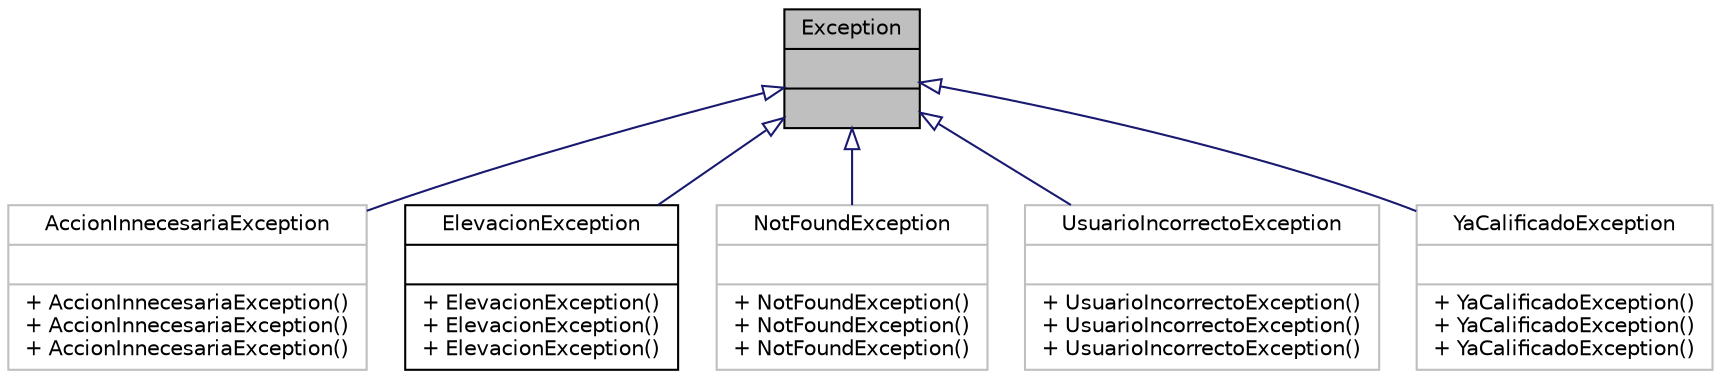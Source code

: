 digraph "Exception"
{
 // INTERACTIVE_SVG=YES
 // LATEX_PDF_SIZE
  edge [fontname="Helvetica",fontsize="10",labelfontname="Helvetica",labelfontsize="10"];
  node [fontname="Helvetica",fontsize="10",shape=record];
  Node1 [label="{Exception\n||}",height=0.2,width=0.4,color="black", fillcolor="grey75", style="filled", fontcolor="black",tooltip=" "];
  Node1 -> Node2 [dir="back",color="midnightblue",fontsize="10",style="solid",arrowtail="onormal",fontname="Helvetica"];
  Node2 [label="{AccionInnecesariaException\n||+ AccionInnecesariaException()\l+ AccionInnecesariaException()\l+ AccionInnecesariaException()\l}",height=0.2,width=0.4,color="grey75", fillcolor="white", style="filled",URL="$classAccionInnecesariaException.html",tooltip=" "];
  Node1 -> Node3 [dir="back",color="midnightblue",fontsize="10",style="solid",arrowtail="onormal",fontname="Helvetica"];
  Node3 [label="{ElevacionException\n||+ ElevacionException()\l+ ElevacionException()\l+ ElevacionException()\l}",height=0.2,width=0.4,color="black", fillcolor="white", style="filled",URL="$classElevacionException.html",tooltip="Representa una excepción por falta de"];
  Node1 -> Node4 [dir="back",color="midnightblue",fontsize="10",style="solid",arrowtail="onormal",fontname="Helvetica"];
  Node4 [label="{NotFoundException\n||+ NotFoundException()\l+ NotFoundException()\l+ NotFoundException()\l}",height=0.2,width=0.4,color="grey75", fillcolor="white", style="filled",URL="$classNotFoundException.html",tooltip=" "];
  Node1 -> Node5 [dir="back",color="midnightblue",fontsize="10",style="solid",arrowtail="onormal",fontname="Helvetica"];
  Node5 [label="{UsuarioIncorrectoException\n||+ UsuarioIncorrectoException()\l+ UsuarioIncorrectoException()\l+ UsuarioIncorrectoException()\l}",height=0.2,width=0.4,color="grey75", fillcolor="white", style="filled",URL="$classUsuarioIncorrectoException.html",tooltip=" "];
  Node1 -> Node6 [dir="back",color="midnightblue",fontsize="10",style="solid",arrowtail="onormal",fontname="Helvetica"];
  Node6 [label="{YaCalificadoException\n||+ YaCalificadoException()\l+ YaCalificadoException()\l+ YaCalificadoException()\l}",height=0.2,width=0.4,color="grey75", fillcolor="white", style="filled",URL="$classYaCalificadoException.html",tooltip=" "];
}
